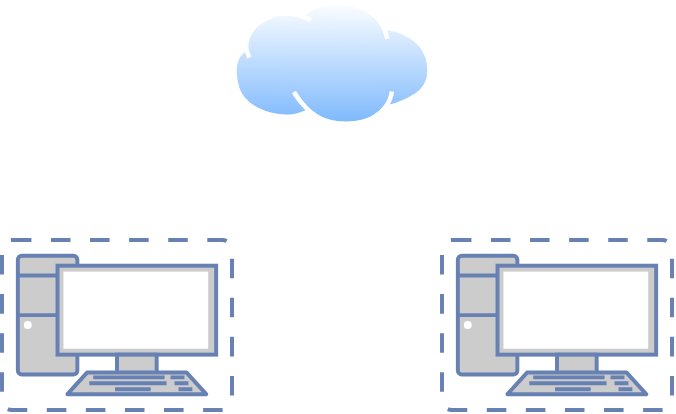 <mxfile version="15.8.0" type="device"><diagram id="svnbr7CArz0bR8N8O6y-" name="Page-1"><mxGraphModel dx="1374" dy="794" grid="1" gridSize="10" guides="1" tooltips="1" connect="1" arrows="1" fold="1" page="1" pageScale="1" pageWidth="827" pageHeight="1169" math="0" shadow="0"><root><mxCell id="0"/><mxCell id="1" parent="0"/><mxCell id="8webQyAiGxCDx82b7Ju4-1" value="" style="fontColor=#0066CC;verticalAlign=top;verticalLabelPosition=bottom;labelPosition=center;align=center;html=1;outlineConnect=0;fillColor=#CCCCCC;strokeColor=#6881B3;gradientColor=none;gradientDirection=north;strokeWidth=2;shape=mxgraph.networks.virtual_pc;" vertex="1" parent="1"><mxGeometry x="170" y="230" width="115" height="85" as="geometry"/></mxCell><mxCell id="8webQyAiGxCDx82b7Ju4-2" value="" style="fontColor=#0066CC;verticalAlign=top;verticalLabelPosition=bottom;labelPosition=center;align=center;html=1;outlineConnect=0;fillColor=#CCCCCC;strokeColor=#6881B3;gradientColor=none;gradientDirection=north;strokeWidth=2;shape=mxgraph.networks.virtual_pc;" vertex="1" parent="1"><mxGeometry x="390" y="230" width="115" height="85" as="geometry"/></mxCell><mxCell id="8webQyAiGxCDx82b7Ju4-3" value="" style="aspect=fixed;perimeter=ellipsePerimeter;html=1;align=center;shadow=0;dashed=0;spacingTop=3;image;image=img/lib/active_directory/internet_cloud.svg;" vertex="1" parent="1"><mxGeometry x="285" y="110" width="100" height="63" as="geometry"/></mxCell></root></mxGraphModel></diagram></mxfile>